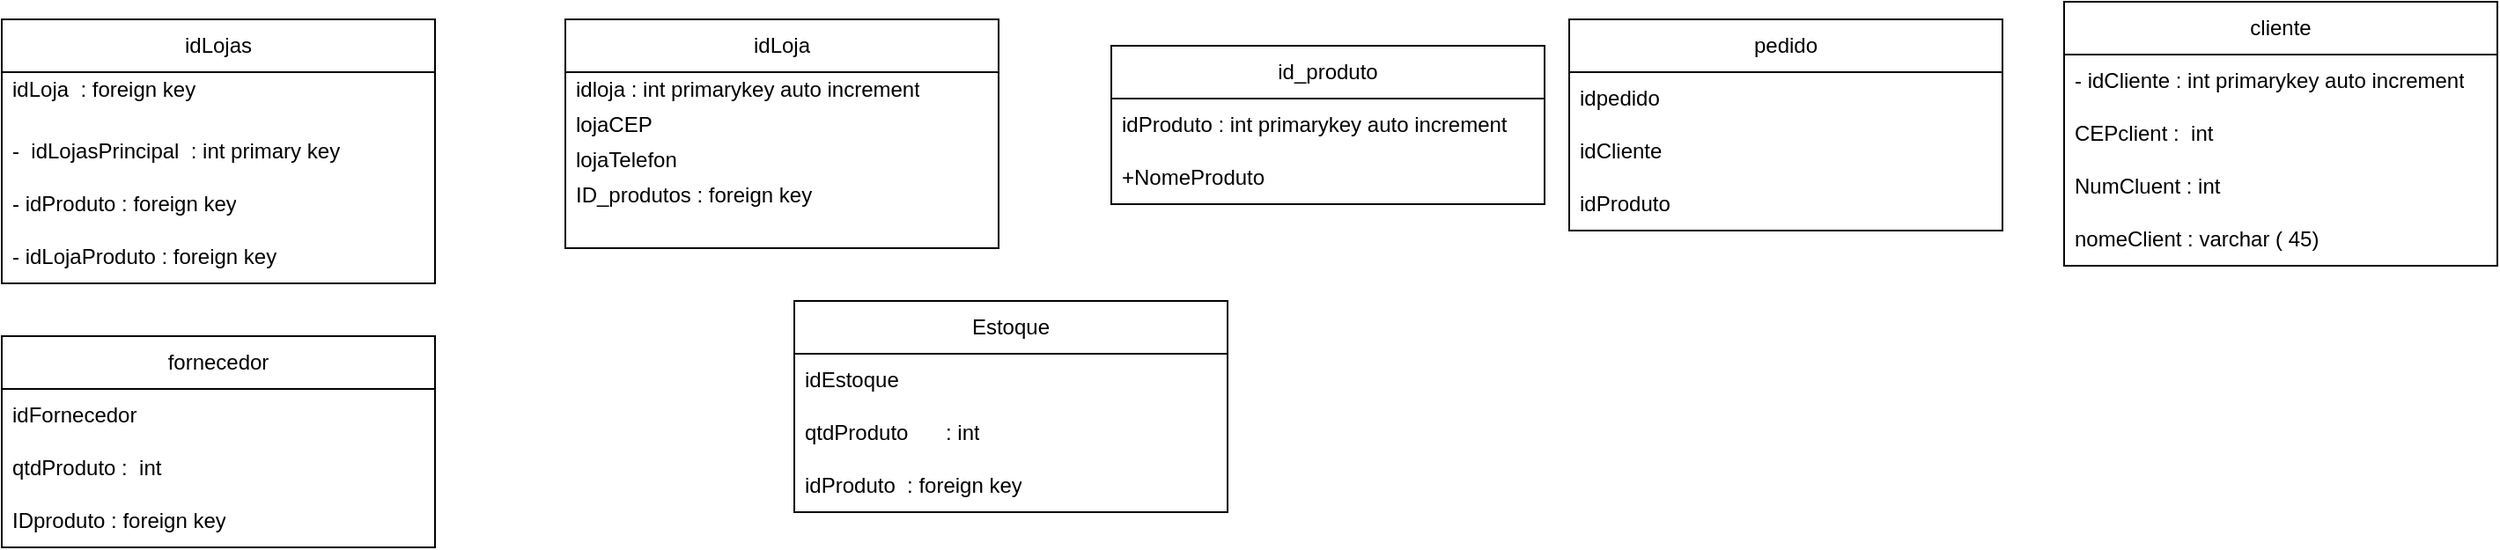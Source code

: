 <mxfile version="24.3.1" type="github">
  <diagram id="C5RBs43oDa-KdzZeNtuy" name="Page-1">
    <mxGraphModel dx="1639" dy="892" grid="1" gridSize="10" guides="1" tooltips="1" connect="1" arrows="1" fold="1" page="1" pageScale="1" pageWidth="827" pageHeight="1169" math="0" shadow="0">
      <root>
        <mxCell id="WIyWlLk6GJQsqaUBKTNV-0" />
        <mxCell id="WIyWlLk6GJQsqaUBKTNV-1" parent="WIyWlLk6GJQsqaUBKTNV-0" />
        <mxCell id="ZvCJQ66XpChy0ZNjjR11-0" value="idLojas" style="swimlane;fontStyle=0;childLayout=stackLayout;horizontal=1;startSize=30;horizontalStack=0;resizeParent=1;resizeParentMax=0;resizeLast=0;collapsible=1;marginBottom=0;whiteSpace=wrap;html=1;" parent="WIyWlLk6GJQsqaUBKTNV-1" vertex="1">
          <mxGeometry x="70" y="10" width="246" height="150" as="geometry" />
        </mxCell>
        <mxCell id="ZvCJQ66XpChy0ZNjjR11-25" value="idLoja&amp;nbsp; : foreign key&amp;nbsp;&lt;div&gt;&amp;nbsp;&lt;/div&gt;" style="text;strokeColor=none;fillColor=none;align=left;verticalAlign=middle;spacingLeft=4;spacingRight=4;overflow=hidden;points=[[0,0.5],[1,0.5]];portConstraint=eastwest;rotatable=0;whiteSpace=wrap;html=1;" parent="ZvCJQ66XpChy0ZNjjR11-0" vertex="1">
          <mxGeometry y="30" width="246" height="30" as="geometry" />
        </mxCell>
        <mxCell id="ZvCJQ66XpChy0ZNjjR11-1" value="-&amp;nbsp; idLojasPrincipal&amp;nbsp; : int primary key" style="text;strokeColor=none;fillColor=none;align=left;verticalAlign=middle;spacingLeft=4;spacingRight=4;overflow=hidden;points=[[0,0.5],[1,0.5]];portConstraint=eastwest;rotatable=0;whiteSpace=wrap;html=1;" parent="ZvCJQ66XpChy0ZNjjR11-0" vertex="1">
          <mxGeometry y="60" width="246" height="30" as="geometry" />
        </mxCell>
        <mxCell id="ZvCJQ66XpChy0ZNjjR11-2" value="&lt;div&gt;&lt;span style=&quot;background-color: initial;&quot;&gt;- idProduto :&amp;nbsp;&lt;/span&gt;&lt;span style=&quot;background-color: initial;&quot;&gt;foreign key&lt;/span&gt;&lt;br&gt;&lt;/div&gt;" style="text;strokeColor=none;fillColor=none;align=left;verticalAlign=middle;spacingLeft=4;spacingRight=4;overflow=hidden;points=[[0,0.5],[1,0.5]];portConstraint=eastwest;rotatable=0;whiteSpace=wrap;html=1;" parent="ZvCJQ66XpChy0ZNjjR11-0" vertex="1">
          <mxGeometry y="90" width="246" height="30" as="geometry" />
        </mxCell>
        <mxCell id="ZvCJQ66XpChy0ZNjjR11-3" value="- idLojaProduto : foreign key" style="text;strokeColor=none;fillColor=none;align=left;verticalAlign=middle;spacingLeft=4;spacingRight=4;overflow=hidden;points=[[0,0.5],[1,0.5]];portConstraint=eastwest;rotatable=0;whiteSpace=wrap;html=1;" parent="ZvCJQ66XpChy0ZNjjR11-0" vertex="1">
          <mxGeometry y="120" width="246" height="30" as="geometry" />
        </mxCell>
        <mxCell id="ZvCJQ66XpChy0ZNjjR11-5" value="idLoja" style="swimlane;fontStyle=0;childLayout=stackLayout;horizontal=1;startSize=30;horizontalStack=0;resizeParent=1;resizeParentMax=0;resizeLast=0;collapsible=1;marginBottom=0;whiteSpace=wrap;html=1;" parent="WIyWlLk6GJQsqaUBKTNV-1" vertex="1">
          <mxGeometry x="390" y="10" width="246" height="130" as="geometry">
            <mxRectangle x="490" y="40" width="70" height="30" as="alternateBounds" />
          </mxGeometry>
        </mxCell>
        <mxCell id="ZvCJQ66XpChy0ZNjjR11-23" value="idloja : int primarykey auto increment" style="text;strokeColor=none;fillColor=none;align=left;verticalAlign=middle;spacingLeft=4;spacingRight=4;overflow=hidden;points=[[0,0.5],[1,0.5]];portConstraint=eastwest;rotatable=0;whiteSpace=wrap;html=1;" parent="ZvCJQ66XpChy0ZNjjR11-5" vertex="1">
          <mxGeometry y="30" width="246" height="20" as="geometry" />
        </mxCell>
        <mxCell id="ZvCJQ66XpChy0ZNjjR11-6" value="lojaCEP" style="text;strokeColor=none;fillColor=none;align=left;verticalAlign=middle;spacingLeft=4;spacingRight=4;overflow=hidden;points=[[0,0.5],[1,0.5]];portConstraint=eastwest;rotatable=0;whiteSpace=wrap;html=1;" parent="ZvCJQ66XpChy0ZNjjR11-5" vertex="1">
          <mxGeometry y="50" width="246" height="20" as="geometry" />
        </mxCell>
        <mxCell id="ZvCJQ66XpChy0ZNjjR11-7" value="lojaTelefon" style="text;strokeColor=none;fillColor=none;align=left;verticalAlign=middle;spacingLeft=4;spacingRight=4;overflow=hidden;points=[[0,0.5],[1,0.5]];portConstraint=eastwest;rotatable=0;whiteSpace=wrap;html=1;" parent="ZvCJQ66XpChy0ZNjjR11-5" vertex="1">
          <mxGeometry y="70" width="246" height="20" as="geometry" />
        </mxCell>
        <mxCell id="ZvCJQ66XpChy0ZNjjR11-8" value="ID_produtos : foreign key" style="text;strokeColor=none;fillColor=none;align=left;verticalAlign=middle;spacingLeft=4;spacingRight=4;overflow=hidden;points=[[0,0.5],[1,0.5]];portConstraint=eastwest;rotatable=0;whiteSpace=wrap;html=1;" parent="ZvCJQ66XpChy0ZNjjR11-5" vertex="1">
          <mxGeometry y="90" width="246" height="20" as="geometry" />
        </mxCell>
        <mxCell id="ZvCJQ66XpChy0ZNjjR11-24" style="text;strokeColor=none;fillColor=none;align=left;verticalAlign=middle;spacingLeft=4;spacingRight=4;overflow=hidden;points=[[0,0.5],[1,0.5]];portConstraint=eastwest;rotatable=0;whiteSpace=wrap;html=1;" parent="ZvCJQ66XpChy0ZNjjR11-5" vertex="1">
          <mxGeometry y="110" width="246" height="20" as="geometry" />
        </mxCell>
        <mxCell id="ZvCJQ66XpChy0ZNjjR11-10" value="id_produto" style="swimlane;fontStyle=0;childLayout=stackLayout;horizontal=1;startSize=30;horizontalStack=0;resizeParent=1;resizeParentMax=0;resizeLast=0;collapsible=1;marginBottom=0;whiteSpace=wrap;html=1;" parent="WIyWlLk6GJQsqaUBKTNV-1" vertex="1">
          <mxGeometry x="700" y="25" width="246" height="90" as="geometry" />
        </mxCell>
        <mxCell id="ZvCJQ66XpChy0ZNjjR11-11" value="idProduto : int primarykey auto increment" style="text;strokeColor=none;fillColor=none;align=left;verticalAlign=middle;spacingLeft=4;spacingRight=4;overflow=hidden;points=[[0,0.5],[1,0.5]];portConstraint=eastwest;rotatable=0;whiteSpace=wrap;html=1;" parent="ZvCJQ66XpChy0ZNjjR11-10" vertex="1">
          <mxGeometry y="30" width="246" height="30" as="geometry" />
        </mxCell>
        <mxCell id="ZvCJQ66XpChy0ZNjjR11-13" value="+NomeProduto" style="text;strokeColor=none;fillColor=none;align=left;verticalAlign=middle;spacingLeft=4;spacingRight=4;overflow=hidden;points=[[0,0.5],[1,0.5]];portConstraint=eastwest;rotatable=0;whiteSpace=wrap;html=1;" parent="ZvCJQ66XpChy0ZNjjR11-10" vertex="1">
          <mxGeometry y="60" width="246" height="30" as="geometry" />
        </mxCell>
        <mxCell id="ZvCJQ66XpChy0ZNjjR11-16" value="pedido" style="swimlane;fontStyle=0;childLayout=stackLayout;horizontal=1;startSize=30;horizontalStack=0;resizeParent=1;resizeParentMax=0;resizeLast=0;collapsible=1;marginBottom=0;whiteSpace=wrap;html=1;" parent="WIyWlLk6GJQsqaUBKTNV-1" vertex="1">
          <mxGeometry x="960" y="10" width="246" height="120" as="geometry" />
        </mxCell>
        <mxCell id="ZvCJQ66XpChy0ZNjjR11-17" value="idpedido" style="text;strokeColor=none;fillColor=none;align=left;verticalAlign=middle;spacingLeft=4;spacingRight=4;overflow=hidden;points=[[0,0.5],[1,0.5]];portConstraint=eastwest;rotatable=0;whiteSpace=wrap;html=1;" parent="ZvCJQ66XpChy0ZNjjR11-16" vertex="1">
          <mxGeometry y="30" width="246" height="30" as="geometry" />
        </mxCell>
        <mxCell id="ZvCJQ66XpChy0ZNjjR11-18" value="idCliente" style="text;strokeColor=none;fillColor=none;align=left;verticalAlign=middle;spacingLeft=4;spacingRight=4;overflow=hidden;points=[[0,0.5],[1,0.5]];portConstraint=eastwest;rotatable=0;whiteSpace=wrap;html=1;" parent="ZvCJQ66XpChy0ZNjjR11-16" vertex="1">
          <mxGeometry y="60" width="246" height="30" as="geometry" />
        </mxCell>
        <mxCell id="ZvCJQ66XpChy0ZNjjR11-19" value="idProduto" style="text;strokeColor=none;fillColor=none;align=left;verticalAlign=middle;spacingLeft=4;spacingRight=4;overflow=hidden;points=[[0,0.5],[1,0.5]];portConstraint=eastwest;rotatable=0;whiteSpace=wrap;html=1;" parent="ZvCJQ66XpChy0ZNjjR11-16" vertex="1">
          <mxGeometry y="90" width="246" height="30" as="geometry" />
        </mxCell>
        <mxCell id="ZvCJQ66XpChy0ZNjjR11-28" value="cliente" style="swimlane;fontStyle=0;childLayout=stackLayout;horizontal=1;startSize=30;horizontalStack=0;resizeParent=1;resizeParentMax=0;resizeLast=0;collapsible=1;marginBottom=0;whiteSpace=wrap;html=1;" parent="WIyWlLk6GJQsqaUBKTNV-1" vertex="1">
          <mxGeometry x="1241" width="246" height="150" as="geometry" />
        </mxCell>
        <mxCell id="ZvCJQ66XpChy0ZNjjR11-29" value="- idCliente : int primarykey auto increment" style="text;strokeColor=none;fillColor=none;align=left;verticalAlign=middle;spacingLeft=4;spacingRight=4;overflow=hidden;points=[[0,0.5],[1,0.5]];portConstraint=eastwest;rotatable=0;whiteSpace=wrap;html=1;" parent="ZvCJQ66XpChy0ZNjjR11-28" vertex="1">
          <mxGeometry y="30" width="246" height="30" as="geometry" />
        </mxCell>
        <mxCell id="ZvCJQ66XpChy0ZNjjR11-30" value="CEPclient :&amp;nbsp; int&amp;nbsp;" style="text;strokeColor=none;fillColor=none;align=left;verticalAlign=middle;spacingLeft=4;spacingRight=4;overflow=hidden;points=[[0,0.5],[1,0.5]];portConstraint=eastwest;rotatable=0;whiteSpace=wrap;html=1;" parent="ZvCJQ66XpChy0ZNjjR11-28" vertex="1">
          <mxGeometry y="60" width="246" height="30" as="geometry" />
        </mxCell>
        <mxCell id="ZvCJQ66XpChy0ZNjjR11-31" value="NumCluent : int" style="text;strokeColor=none;fillColor=none;align=left;verticalAlign=middle;spacingLeft=4;spacingRight=4;overflow=hidden;points=[[0,0.5],[1,0.5]];portConstraint=eastwest;rotatable=0;whiteSpace=wrap;html=1;" parent="ZvCJQ66XpChy0ZNjjR11-28" vertex="1">
          <mxGeometry y="90" width="246" height="30" as="geometry" />
        </mxCell>
        <mxCell id="ZvCJQ66XpChy0ZNjjR11-34" value="nomeClient : varchar ( 45)" style="text;strokeColor=none;fillColor=none;align=left;verticalAlign=middle;spacingLeft=4;spacingRight=4;overflow=hidden;points=[[0,0.5],[1,0.5]];portConstraint=eastwest;rotatable=0;whiteSpace=wrap;html=1;" parent="ZvCJQ66XpChy0ZNjjR11-28" vertex="1">
          <mxGeometry y="120" width="246" height="30" as="geometry" />
        </mxCell>
        <mxCell id="WIwWjgsl4_0iOltH3H-g-1" value="fornecedor" style="swimlane;fontStyle=0;childLayout=stackLayout;horizontal=1;startSize=30;horizontalStack=0;resizeParent=1;resizeParentMax=0;resizeLast=0;collapsible=1;marginBottom=0;whiteSpace=wrap;html=1;" vertex="1" parent="WIyWlLk6GJQsqaUBKTNV-1">
          <mxGeometry x="70" y="190" width="246" height="120" as="geometry" />
        </mxCell>
        <mxCell id="WIwWjgsl4_0iOltH3H-g-3" value="idFornecedor" style="text;strokeColor=none;fillColor=none;align=left;verticalAlign=middle;spacingLeft=4;spacingRight=4;overflow=hidden;points=[[0,0.5],[1,0.5]];portConstraint=eastwest;rotatable=0;whiteSpace=wrap;html=1;" vertex="1" parent="WIwWjgsl4_0iOltH3H-g-1">
          <mxGeometry y="30" width="246" height="30" as="geometry" />
        </mxCell>
        <mxCell id="WIwWjgsl4_0iOltH3H-g-4" value="qtdProduto :&amp;nbsp; int" style="text;strokeColor=none;fillColor=none;align=left;verticalAlign=middle;spacingLeft=4;spacingRight=4;overflow=hidden;points=[[0,0.5],[1,0.5]];portConstraint=eastwest;rotatable=0;whiteSpace=wrap;html=1;" vertex="1" parent="WIwWjgsl4_0iOltH3H-g-1">
          <mxGeometry y="60" width="246" height="30" as="geometry" />
        </mxCell>
        <mxCell id="WIwWjgsl4_0iOltH3H-g-2" value="IDproduto : foreign key" style="text;strokeColor=none;fillColor=none;align=left;verticalAlign=middle;spacingLeft=4;spacingRight=4;overflow=hidden;points=[[0,0.5],[1,0.5]];portConstraint=eastwest;rotatable=0;whiteSpace=wrap;html=1;" vertex="1" parent="WIwWjgsl4_0iOltH3H-g-1">
          <mxGeometry y="90" width="246" height="30" as="geometry" />
        </mxCell>
        <mxCell id="WIwWjgsl4_0iOltH3H-g-10" value="Estoque" style="swimlane;fontStyle=0;childLayout=stackLayout;horizontal=1;startSize=30;horizontalStack=0;resizeParent=1;resizeParentMax=0;resizeLast=0;collapsible=1;marginBottom=0;whiteSpace=wrap;html=1;" vertex="1" parent="WIyWlLk6GJQsqaUBKTNV-1">
          <mxGeometry x="520" y="170" width="246" height="120" as="geometry" />
        </mxCell>
        <mxCell id="WIwWjgsl4_0iOltH3H-g-11" value="idEstoque" style="text;strokeColor=none;fillColor=none;align=left;verticalAlign=middle;spacingLeft=4;spacingRight=4;overflow=hidden;points=[[0,0.5],[1,0.5]];portConstraint=eastwest;rotatable=0;whiteSpace=wrap;html=1;" vertex="1" parent="WIwWjgsl4_0iOltH3H-g-10">
          <mxGeometry y="30" width="246" height="30" as="geometry" />
        </mxCell>
        <mxCell id="WIwWjgsl4_0iOltH3H-g-12" value="qtdProduto&lt;span style=&quot;white-space: pre;&quot;&gt;&#x9;&lt;/span&gt;: int" style="text;strokeColor=none;fillColor=none;align=left;verticalAlign=middle;spacingLeft=4;spacingRight=4;overflow=hidden;points=[[0,0.5],[1,0.5]];portConstraint=eastwest;rotatable=0;whiteSpace=wrap;html=1;" vertex="1" parent="WIwWjgsl4_0iOltH3H-g-10">
          <mxGeometry y="60" width="246" height="30" as="geometry" />
        </mxCell>
        <mxCell id="WIwWjgsl4_0iOltH3H-g-13" value="idProduto&amp;nbsp; : foreign key" style="text;strokeColor=none;fillColor=none;align=left;verticalAlign=middle;spacingLeft=4;spacingRight=4;overflow=hidden;points=[[0,0.5],[1,0.5]];portConstraint=eastwest;rotatable=0;whiteSpace=wrap;html=1;" vertex="1" parent="WIwWjgsl4_0iOltH3H-g-10">
          <mxGeometry y="90" width="246" height="30" as="geometry" />
        </mxCell>
      </root>
    </mxGraphModel>
  </diagram>
</mxfile>
